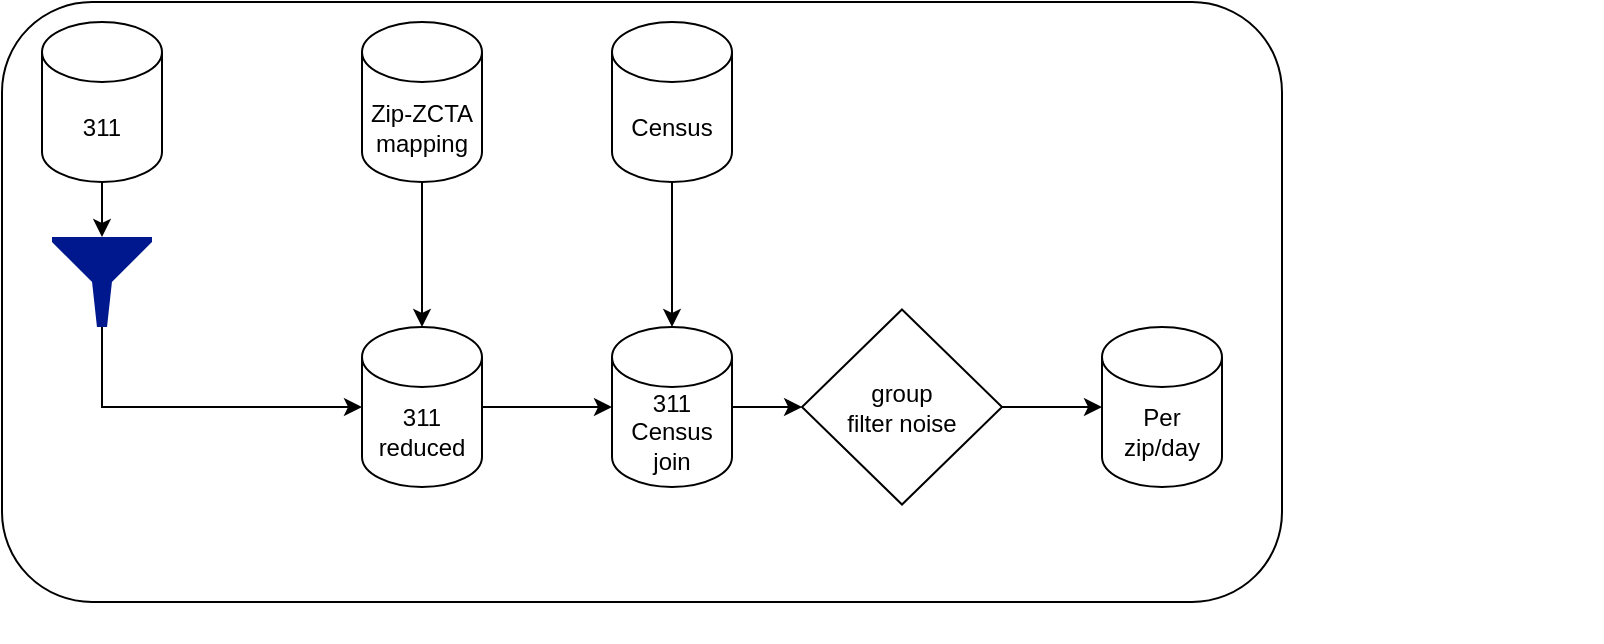 <mxfile version="14.0.0" type="github">
  <diagram id="gOXbbLbBrHLEqTpnTvzm" name="Page-1">
    <mxGraphModel dx="934" dy="965" grid="1" gridSize="10" guides="1" tooltips="1" connect="1" arrows="0" fold="1" page="1" pageScale="1" pageWidth="850" pageHeight="1100" math="0" shadow="0">
      <root>
        <mxCell id="0" />
        <mxCell id="1" parent="0" />
        <mxCell id="bKgu3u-lsuvOuRAf6VTa-37" value="" style="rounded=1;whiteSpace=wrap;html=1;" vertex="1" parent="1">
          <mxGeometry x="90" y="120" width="640" height="300" as="geometry" />
        </mxCell>
        <mxCell id="bKgu3u-lsuvOuRAf6VTa-9" style="edgeStyle=orthogonalEdgeStyle;rounded=0;orthogonalLoop=1;jettySize=auto;html=1;exitX=0.5;exitY=1;exitDx=0;exitDy=0;exitPerimeter=0;entryX=0.5;entryY=0;entryDx=0;entryDy=0;entryPerimeter=0;" edge="1" parent="1" source="bKgu3u-lsuvOuRAf6VTa-2" target="bKgu3u-lsuvOuRAf6VTa-6">
          <mxGeometry relative="1" as="geometry" />
        </mxCell>
        <mxCell id="bKgu3u-lsuvOuRAf6VTa-2" value="&lt;div&gt;311&lt;/div&gt;" style="shape=cylinder3;whiteSpace=wrap;html=1;boundedLbl=1;backgroundOutline=1;size=15;" vertex="1" parent="1">
          <mxGeometry x="110" y="130" width="60" height="80" as="geometry" />
        </mxCell>
        <mxCell id="bKgu3u-lsuvOuRAf6VTa-29" style="edgeStyle=orthogonalEdgeStyle;rounded=0;orthogonalLoop=1;jettySize=auto;html=1;exitX=0.5;exitY=1;exitDx=0;exitDy=0;exitPerimeter=0;endArrow=classic;endFill=1;strokeColor=#000000;" edge="1" parent="1" source="bKgu3u-lsuvOuRAf6VTa-3" target="bKgu3u-lsuvOuRAf6VTa-23">
          <mxGeometry relative="1" as="geometry" />
        </mxCell>
        <mxCell id="bKgu3u-lsuvOuRAf6VTa-3" value="&lt;div&gt;Census&lt;/div&gt;" style="shape=cylinder3;whiteSpace=wrap;html=1;boundedLbl=1;backgroundOutline=1;size=15;" vertex="1" parent="1">
          <mxGeometry x="395" y="130" width="60" height="80" as="geometry" />
        </mxCell>
        <mxCell id="bKgu3u-lsuvOuRAf6VTa-13" style="edgeStyle=orthogonalEdgeStyle;rounded=0;orthogonalLoop=1;jettySize=auto;html=1;exitX=0.5;exitY=1;exitDx=0;exitDy=0;exitPerimeter=0;entryX=0.5;entryY=0;entryDx=0;entryDy=0;entryPerimeter=0;" edge="1" parent="1" source="bKgu3u-lsuvOuRAf6VTa-4" target="bKgu3u-lsuvOuRAf6VTa-7">
          <mxGeometry relative="1" as="geometry" />
        </mxCell>
        <mxCell id="bKgu3u-lsuvOuRAf6VTa-4" value="Zip-ZCTA mapping" style="shape=cylinder3;whiteSpace=wrap;html=1;boundedLbl=1;backgroundOutline=1;size=15;" vertex="1" parent="1">
          <mxGeometry x="270" y="130" width="60" height="80" as="geometry" />
        </mxCell>
        <mxCell id="bKgu3u-lsuvOuRAf6VTa-5" value="Per zip/day" style="shape=cylinder3;whiteSpace=wrap;html=1;boundedLbl=1;backgroundOutline=1;size=15;" vertex="1" parent="1">
          <mxGeometry x="640" y="282.5" width="60" height="80" as="geometry" />
        </mxCell>
        <mxCell id="bKgu3u-lsuvOuRAf6VTa-14" style="edgeStyle=orthogonalEdgeStyle;rounded=0;orthogonalLoop=1;jettySize=auto;html=1;exitX=0.5;exitY=1;exitDx=0;exitDy=0;exitPerimeter=0;entryX=0;entryY=0.5;entryDx=0;entryDy=0;entryPerimeter=0;" edge="1" parent="1" source="bKgu3u-lsuvOuRAf6VTa-6" target="bKgu3u-lsuvOuRAf6VTa-7">
          <mxGeometry relative="1" as="geometry" />
        </mxCell>
        <mxCell id="bKgu3u-lsuvOuRAf6VTa-6" value="" style="aspect=fixed;pointerEvents=1;shadow=0;dashed=0;html=1;strokeColor=none;labelPosition=center;verticalLabelPosition=bottom;verticalAlign=top;align=center;fillColor=#00188D;shape=mxgraph.mscae.enterprise.filter" vertex="1" parent="1">
          <mxGeometry x="115" y="237.5" width="50" height="45" as="geometry" />
        </mxCell>
        <mxCell id="bKgu3u-lsuvOuRAf6VTa-27" style="edgeStyle=orthogonalEdgeStyle;rounded=0;orthogonalLoop=1;jettySize=auto;html=1;exitX=1;exitY=0.5;exitDx=0;exitDy=0;exitPerimeter=0;entryX=0;entryY=0.5;entryDx=0;entryDy=0;entryPerimeter=0;endArrow=classic;endFill=1;strokeColor=#000000;" edge="1" parent="1" source="bKgu3u-lsuvOuRAf6VTa-7" target="bKgu3u-lsuvOuRAf6VTa-23">
          <mxGeometry relative="1" as="geometry" />
        </mxCell>
        <mxCell id="bKgu3u-lsuvOuRAf6VTa-7" value="311 reduced" style="shape=cylinder3;whiteSpace=wrap;html=1;boundedLbl=1;backgroundOutline=1;size=15;" vertex="1" parent="1">
          <mxGeometry x="270" y="282.5" width="60" height="80" as="geometry" />
        </mxCell>
        <mxCell id="bKgu3u-lsuvOuRAf6VTa-34" style="edgeStyle=orthogonalEdgeStyle;rounded=0;orthogonalLoop=1;jettySize=auto;html=1;exitX=1;exitY=0.5;exitDx=0;exitDy=0;exitPerimeter=0;endArrow=classic;endFill=1;strokeColor=#000000;" edge="1" parent="1" source="bKgu3u-lsuvOuRAf6VTa-23" target="bKgu3u-lsuvOuRAf6VTa-30">
          <mxGeometry relative="1" as="geometry" />
        </mxCell>
        <mxCell id="bKgu3u-lsuvOuRAf6VTa-23" value="311&lt;div&gt;Census&lt;/div&gt;&lt;div&gt;join&lt;br&gt;&lt;/div&gt;" style="shape=cylinder3;whiteSpace=wrap;html=1;boundedLbl=1;backgroundOutline=1;size=15;" vertex="1" parent="1">
          <mxGeometry x="395" y="282.5" width="60" height="80" as="geometry" />
        </mxCell>
        <mxCell id="bKgu3u-lsuvOuRAf6VTa-35" style="edgeStyle=orthogonalEdgeStyle;rounded=0;orthogonalLoop=1;jettySize=auto;html=1;exitX=1;exitY=0.5;exitDx=0;exitDy=0;entryX=0;entryY=0.5;entryDx=0;entryDy=0;entryPerimeter=0;endArrow=classic;endFill=1;strokeColor=#000000;" edge="1" parent="1" source="bKgu3u-lsuvOuRAf6VTa-30" target="bKgu3u-lsuvOuRAf6VTa-5">
          <mxGeometry relative="1" as="geometry" />
        </mxCell>
        <mxCell id="bKgu3u-lsuvOuRAf6VTa-30" value="&lt;div&gt;group&lt;/div&gt;&lt;div&gt;filter noise&lt;br&gt;&lt;/div&gt;" style="rhombus;whiteSpace=wrap;html=1;" vertex="1" parent="1">
          <mxGeometry x="490" y="273.75" width="100" height="97.5" as="geometry" />
        </mxCell>
        <mxCell id="bKgu3u-lsuvOuRAf6VTa-36" value="" style="shape=image;html=1;verticalAlign=top;verticalLabelPosition=bottom;labelBackgroundColor=#ffffff;imageAspect=0;aspect=fixed;image=https://cdn4.iconfinder.com/data/icons/logos-and-brands/512/267_Python_logo-128.png" vertex="1" parent="1">
          <mxGeometry x="800" y="350" width="90" height="90" as="geometry" />
        </mxCell>
      </root>
    </mxGraphModel>
  </diagram>
</mxfile>
